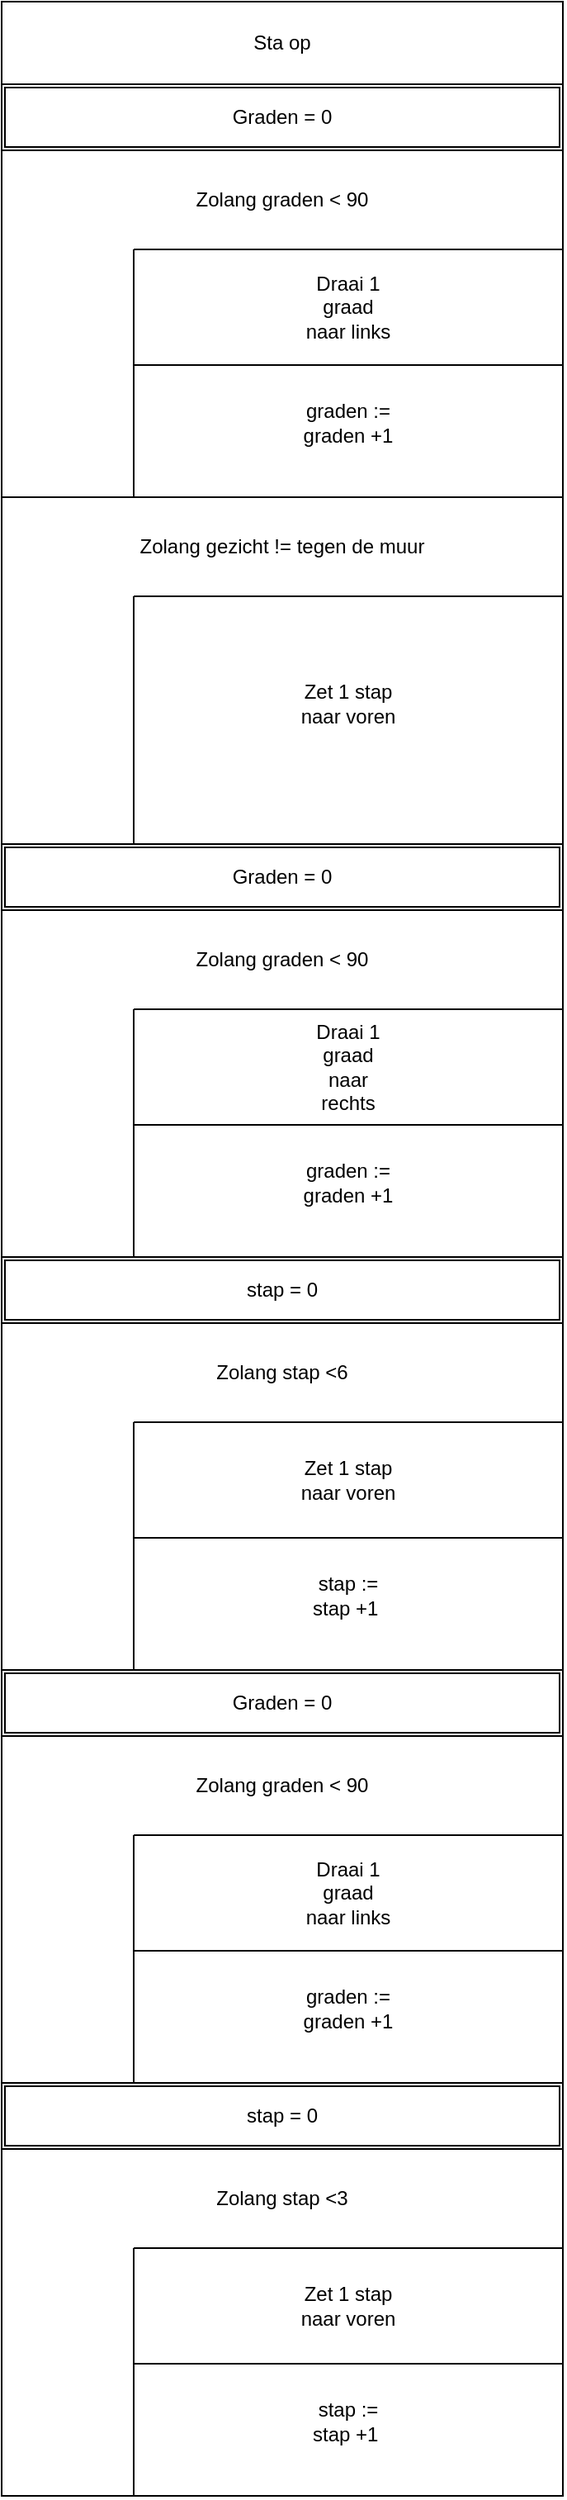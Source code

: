 <mxfile>
    <diagram id="NGqarjieQlYFmHp-bHpM" name="Page-1">
        <mxGraphModel dx="738" dy="566" grid="1" gridSize="10" guides="1" tooltips="1" connect="1" arrows="0" fold="1" page="1" pageScale="1" pageWidth="850" pageHeight="1100" math="0" shadow="0">
            <root>
                <mxCell id="0"/>
                <mxCell id="1" parent="0"/>
                <mxCell id="18" value="Sta op" style="whiteSpace=wrap;html=1;" parent="1" vertex="1">
                    <mxGeometry x="170" y="60" width="340" height="50" as="geometry"/>
                </mxCell>
                <mxCell id="22" value="Graden = 0" style="shape=ext;double=1;rounded=0;whiteSpace=wrap;html=1;" parent="1" vertex="1">
                    <mxGeometry x="170" y="110" width="340" height="40" as="geometry"/>
                </mxCell>
                <mxCell id="37" value="" style="rounded=0;whiteSpace=wrap;html=1;" parent="1" vertex="1">
                    <mxGeometry x="170" y="150" width="340" height="210" as="geometry"/>
                </mxCell>
                <mxCell id="44" value="Zolang graden &amp;lt; 90" style="text;html=1;strokeColor=none;fillColor=none;align=center;verticalAlign=middle;whiteSpace=wrap;rounded=0;" parent="1" vertex="1">
                    <mxGeometry x="180" y="160" width="320" height="40" as="geometry"/>
                </mxCell>
                <mxCell id="46" value="" style="endArrow=none;html=1;" parent="1" edge="1">
                    <mxGeometry width="50" height="50" relative="1" as="geometry">
                        <mxPoint x="510" y="280" as="sourcePoint"/>
                        <mxPoint x="250" y="280" as="targetPoint"/>
                    </mxGeometry>
                </mxCell>
                <mxCell id="47" value="" style="endArrow=none;html=1;" parent="1" edge="1">
                    <mxGeometry width="50" height="50" relative="1" as="geometry">
                        <mxPoint x="250" y="210" as="sourcePoint"/>
                        <mxPoint x="510" y="210" as="targetPoint"/>
                    </mxGeometry>
                </mxCell>
                <mxCell id="48" value="" style="endArrow=none;html=1;" parent="1" edge="1">
                    <mxGeometry width="50" height="50" relative="1" as="geometry">
                        <mxPoint x="250" y="360" as="sourcePoint"/>
                        <mxPoint x="250" y="210" as="targetPoint"/>
                    </mxGeometry>
                </mxCell>
                <mxCell id="49" value="Draai 1 graad naar links" style="text;html=1;strokeColor=none;fillColor=none;align=center;verticalAlign=middle;whiteSpace=wrap;rounded=0;" parent="1" vertex="1">
                    <mxGeometry x="350" y="230" width="60" height="30" as="geometry"/>
                </mxCell>
                <mxCell id="50" value="graden := graden +1" style="text;html=1;strokeColor=none;fillColor=none;align=center;verticalAlign=middle;whiteSpace=wrap;rounded=0;" parent="1" vertex="1">
                    <mxGeometry x="350" y="300" width="60" height="30" as="geometry"/>
                </mxCell>
                <mxCell id="51" value="" style="rounded=0;whiteSpace=wrap;html=1;" parent="1" vertex="1">
                    <mxGeometry x="170" y="360" width="340" height="210" as="geometry"/>
                </mxCell>
                <mxCell id="52" value="Zolang gezicht != tegen de muur" style="text;html=1;strokeColor=none;fillColor=none;align=center;verticalAlign=middle;whiteSpace=wrap;rounded=0;" parent="1" vertex="1">
                    <mxGeometry x="180" y="370" width="320" height="40" as="geometry"/>
                </mxCell>
                <mxCell id="54" value="" style="endArrow=none;html=1;" parent="1" edge="1">
                    <mxGeometry width="50" height="50" relative="1" as="geometry">
                        <mxPoint x="250" y="420" as="sourcePoint"/>
                        <mxPoint x="510" y="420" as="targetPoint"/>
                    </mxGeometry>
                </mxCell>
                <mxCell id="55" value="" style="endArrow=none;html=1;" parent="1" edge="1">
                    <mxGeometry width="50" height="50" relative="1" as="geometry">
                        <mxPoint x="250" y="570" as="sourcePoint"/>
                        <mxPoint x="250" y="420" as="targetPoint"/>
                    </mxGeometry>
                </mxCell>
                <mxCell id="56" value="Zet 1 stap naar voren" style="text;html=1;strokeColor=none;fillColor=none;align=center;verticalAlign=middle;whiteSpace=wrap;rounded=0;" parent="1" vertex="1">
                    <mxGeometry x="350" y="470" width="60" height="30" as="geometry"/>
                </mxCell>
                <mxCell id="58" value="Graden = 0" style="shape=ext;double=1;rounded=0;whiteSpace=wrap;html=1;" parent="1" vertex="1">
                    <mxGeometry x="170" y="570" width="340" height="40" as="geometry"/>
                </mxCell>
                <mxCell id="59" value="" style="rounded=0;whiteSpace=wrap;html=1;" parent="1" vertex="1">
                    <mxGeometry x="170" y="610" width="340" height="210" as="geometry"/>
                </mxCell>
                <mxCell id="60" value="Zolang graden &amp;lt; 90" style="text;html=1;strokeColor=none;fillColor=none;align=center;verticalAlign=middle;whiteSpace=wrap;rounded=0;" parent="1" vertex="1">
                    <mxGeometry x="180" y="620" width="320" height="40" as="geometry"/>
                </mxCell>
                <mxCell id="61" value="" style="endArrow=none;html=1;" parent="1" edge="1">
                    <mxGeometry width="50" height="50" relative="1" as="geometry">
                        <mxPoint x="510" y="740" as="sourcePoint"/>
                        <mxPoint x="250" y="740" as="targetPoint"/>
                    </mxGeometry>
                </mxCell>
                <mxCell id="62" value="" style="endArrow=none;html=1;" parent="1" edge="1">
                    <mxGeometry width="50" height="50" relative="1" as="geometry">
                        <mxPoint x="250" y="670" as="sourcePoint"/>
                        <mxPoint x="510" y="670" as="targetPoint"/>
                    </mxGeometry>
                </mxCell>
                <mxCell id="63" value="" style="endArrow=none;html=1;" parent="1" edge="1">
                    <mxGeometry width="50" height="50" relative="1" as="geometry">
                        <mxPoint x="250" y="820" as="sourcePoint"/>
                        <mxPoint x="250" y="670" as="targetPoint"/>
                    </mxGeometry>
                </mxCell>
                <mxCell id="64" value="Draai 1 graad naar rechts" style="text;html=1;strokeColor=none;fillColor=none;align=center;verticalAlign=middle;whiteSpace=wrap;rounded=0;" parent="1" vertex="1">
                    <mxGeometry x="350" y="690" width="60" height="30" as="geometry"/>
                </mxCell>
                <mxCell id="65" value="graden := graden +1" style="text;html=1;strokeColor=none;fillColor=none;align=center;verticalAlign=middle;whiteSpace=wrap;rounded=0;" parent="1" vertex="1">
                    <mxGeometry x="350" y="760" width="60" height="30" as="geometry"/>
                </mxCell>
                <mxCell id="66" value="stap = 0" style="shape=ext;double=1;rounded=0;whiteSpace=wrap;html=1;" vertex="1" parent="1">
                    <mxGeometry x="170" y="820" width="340" height="40" as="geometry"/>
                </mxCell>
                <mxCell id="67" value="" style="rounded=0;whiteSpace=wrap;html=1;" vertex="1" parent="1">
                    <mxGeometry x="170" y="860" width="340" height="210" as="geometry"/>
                </mxCell>
                <mxCell id="68" value="Zolang stap &amp;lt;6" style="text;html=1;strokeColor=none;fillColor=none;align=center;verticalAlign=middle;whiteSpace=wrap;rounded=0;" vertex="1" parent="1">
                    <mxGeometry x="180" y="870" width="320" height="40" as="geometry"/>
                </mxCell>
                <mxCell id="69" value="" style="endArrow=none;html=1;" edge="1" parent="1">
                    <mxGeometry width="50" height="50" relative="1" as="geometry">
                        <mxPoint x="510" y="990" as="sourcePoint"/>
                        <mxPoint x="250" y="990" as="targetPoint"/>
                    </mxGeometry>
                </mxCell>
                <mxCell id="70" value="" style="endArrow=none;html=1;" edge="1" parent="1">
                    <mxGeometry width="50" height="50" relative="1" as="geometry">
                        <mxPoint x="250" y="920" as="sourcePoint"/>
                        <mxPoint x="510" y="920" as="targetPoint"/>
                    </mxGeometry>
                </mxCell>
                <mxCell id="71" value="" style="endArrow=none;html=1;" edge="1" parent="1">
                    <mxGeometry width="50" height="50" relative="1" as="geometry">
                        <mxPoint x="250" y="1070" as="sourcePoint"/>
                        <mxPoint x="250" y="920" as="targetPoint"/>
                    </mxGeometry>
                </mxCell>
                <mxCell id="72" value="Zet 1 stap naar voren" style="text;html=1;strokeColor=none;fillColor=none;align=center;verticalAlign=middle;whiteSpace=wrap;rounded=0;" vertex="1" parent="1">
                    <mxGeometry x="350" y="940" width="60" height="30" as="geometry"/>
                </mxCell>
                <mxCell id="73" value="stap := stap +1&amp;nbsp;" style="text;html=1;strokeColor=none;fillColor=none;align=center;verticalAlign=middle;whiteSpace=wrap;rounded=0;" vertex="1" parent="1">
                    <mxGeometry x="350" y="1010" width="60" height="30" as="geometry"/>
                </mxCell>
                <mxCell id="74" value="Graden = 0" style="shape=ext;double=1;rounded=0;whiteSpace=wrap;html=1;" vertex="1" parent="1">
                    <mxGeometry x="170" y="1070" width="340" height="40" as="geometry"/>
                </mxCell>
                <mxCell id="75" value="" style="rounded=0;whiteSpace=wrap;html=1;" vertex="1" parent="1">
                    <mxGeometry x="170" y="1110" width="340" height="210" as="geometry"/>
                </mxCell>
                <mxCell id="76" value="Zolang graden &amp;lt; 90" style="text;html=1;strokeColor=none;fillColor=none;align=center;verticalAlign=middle;whiteSpace=wrap;rounded=0;" vertex="1" parent="1">
                    <mxGeometry x="180" y="1120" width="320" height="40" as="geometry"/>
                </mxCell>
                <mxCell id="77" value="" style="endArrow=none;html=1;" edge="1" parent="1">
                    <mxGeometry width="50" height="50" relative="1" as="geometry">
                        <mxPoint x="510" y="1240" as="sourcePoint"/>
                        <mxPoint x="250" y="1240" as="targetPoint"/>
                    </mxGeometry>
                </mxCell>
                <mxCell id="78" value="" style="endArrow=none;html=1;" edge="1" parent="1">
                    <mxGeometry width="50" height="50" relative="1" as="geometry">
                        <mxPoint x="250" y="1170" as="sourcePoint"/>
                        <mxPoint x="510" y="1170" as="targetPoint"/>
                    </mxGeometry>
                </mxCell>
                <mxCell id="79" value="" style="endArrow=none;html=1;" edge="1" parent="1">
                    <mxGeometry width="50" height="50" relative="1" as="geometry">
                        <mxPoint x="250" y="1320" as="sourcePoint"/>
                        <mxPoint x="250" y="1170" as="targetPoint"/>
                    </mxGeometry>
                </mxCell>
                <mxCell id="80" value="Draai 1 graad naar links" style="text;html=1;strokeColor=none;fillColor=none;align=center;verticalAlign=middle;whiteSpace=wrap;rounded=0;" vertex="1" parent="1">
                    <mxGeometry x="350" y="1190" width="60" height="30" as="geometry"/>
                </mxCell>
                <mxCell id="81" value="graden := graden +1" style="text;html=1;strokeColor=none;fillColor=none;align=center;verticalAlign=middle;whiteSpace=wrap;rounded=0;" vertex="1" parent="1">
                    <mxGeometry x="350" y="1260" width="60" height="30" as="geometry"/>
                </mxCell>
                <mxCell id="82" value="stap = 0" style="shape=ext;double=1;rounded=0;whiteSpace=wrap;html=1;" vertex="1" parent="1">
                    <mxGeometry x="170" y="1320" width="340" height="40" as="geometry"/>
                </mxCell>
                <mxCell id="83" value="" style="rounded=0;whiteSpace=wrap;html=1;" vertex="1" parent="1">
                    <mxGeometry x="170" y="1360" width="340" height="210" as="geometry"/>
                </mxCell>
                <mxCell id="84" value="Zolang stap &amp;lt;3" style="text;html=1;strokeColor=none;fillColor=none;align=center;verticalAlign=middle;whiteSpace=wrap;rounded=0;" vertex="1" parent="1">
                    <mxGeometry x="180" y="1370" width="320" height="40" as="geometry"/>
                </mxCell>
                <mxCell id="85" value="" style="endArrow=none;html=1;" edge="1" parent="1">
                    <mxGeometry width="50" height="50" relative="1" as="geometry">
                        <mxPoint x="510" y="1490" as="sourcePoint"/>
                        <mxPoint x="250" y="1490" as="targetPoint"/>
                    </mxGeometry>
                </mxCell>
                <mxCell id="86" value="" style="endArrow=none;html=1;" edge="1" parent="1">
                    <mxGeometry width="50" height="50" relative="1" as="geometry">
                        <mxPoint x="250" y="1420" as="sourcePoint"/>
                        <mxPoint x="510" y="1420" as="targetPoint"/>
                    </mxGeometry>
                </mxCell>
                <mxCell id="87" value="" style="endArrow=none;html=1;" edge="1" parent="1">
                    <mxGeometry width="50" height="50" relative="1" as="geometry">
                        <mxPoint x="250" y="1570" as="sourcePoint"/>
                        <mxPoint x="250" y="1420" as="targetPoint"/>
                    </mxGeometry>
                </mxCell>
                <mxCell id="88" value="Zet 1 stap naar voren" style="text;html=1;strokeColor=none;fillColor=none;align=center;verticalAlign=middle;whiteSpace=wrap;rounded=0;" vertex="1" parent="1">
                    <mxGeometry x="350" y="1440" width="60" height="30" as="geometry"/>
                </mxCell>
                <mxCell id="89" value="stap := stap +1&amp;nbsp;" style="text;html=1;strokeColor=none;fillColor=none;align=center;verticalAlign=middle;whiteSpace=wrap;rounded=0;" vertex="1" parent="1">
                    <mxGeometry x="350" y="1510" width="60" height="30" as="geometry"/>
                </mxCell>
            </root>
        </mxGraphModel>
    </diagram>
</mxfile>